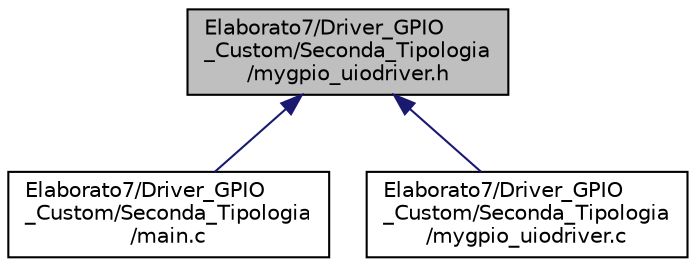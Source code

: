 digraph "Elaborato7/Driver_GPIO_Custom/Seconda_Tipologia/mygpio_uiodriver.h"
{
  edge [fontname="Helvetica",fontsize="10",labelfontname="Helvetica",labelfontsize="10"];
  node [fontname="Helvetica",fontsize="10",shape=record];
  Node8 [label="Elaborato7/Driver_GPIO\l_Custom/Seconda_Tipologia\l/mygpio_uiodriver.h",height=0.2,width=0.4,color="black", fillcolor="grey75", style="filled", fontcolor="black"];
  Node8 -> Node9 [dir="back",color="midnightblue",fontsize="10",style="solid",fontname="Helvetica"];
  Node9 [label="Elaborato7/Driver_GPIO\l_Custom/Seconda_Tipologia\l/main.c",height=0.2,width=0.4,color="black", fillcolor="white", style="filled",URL="$_elaborato7_2_driver___g_p_i_o___custom_2_seconda___tipologia_2main_8c.html",tooltip="driver \"mygpio_uiodriver\" to control gpio "];
  Node8 -> Node10 [dir="back",color="midnightblue",fontsize="10",style="solid",fontname="Helvetica"];
  Node10 [label="Elaborato7/Driver_GPIO\l_Custom/Seconda_Tipologia\l/mygpio_uiodriver.c",height=0.2,width=0.4,color="black", fillcolor="white", style="filled",URL="$mygpio__uiodriver_8c.html",tooltip="Functions used for mygpio_uiodriver gpio. "];
}
